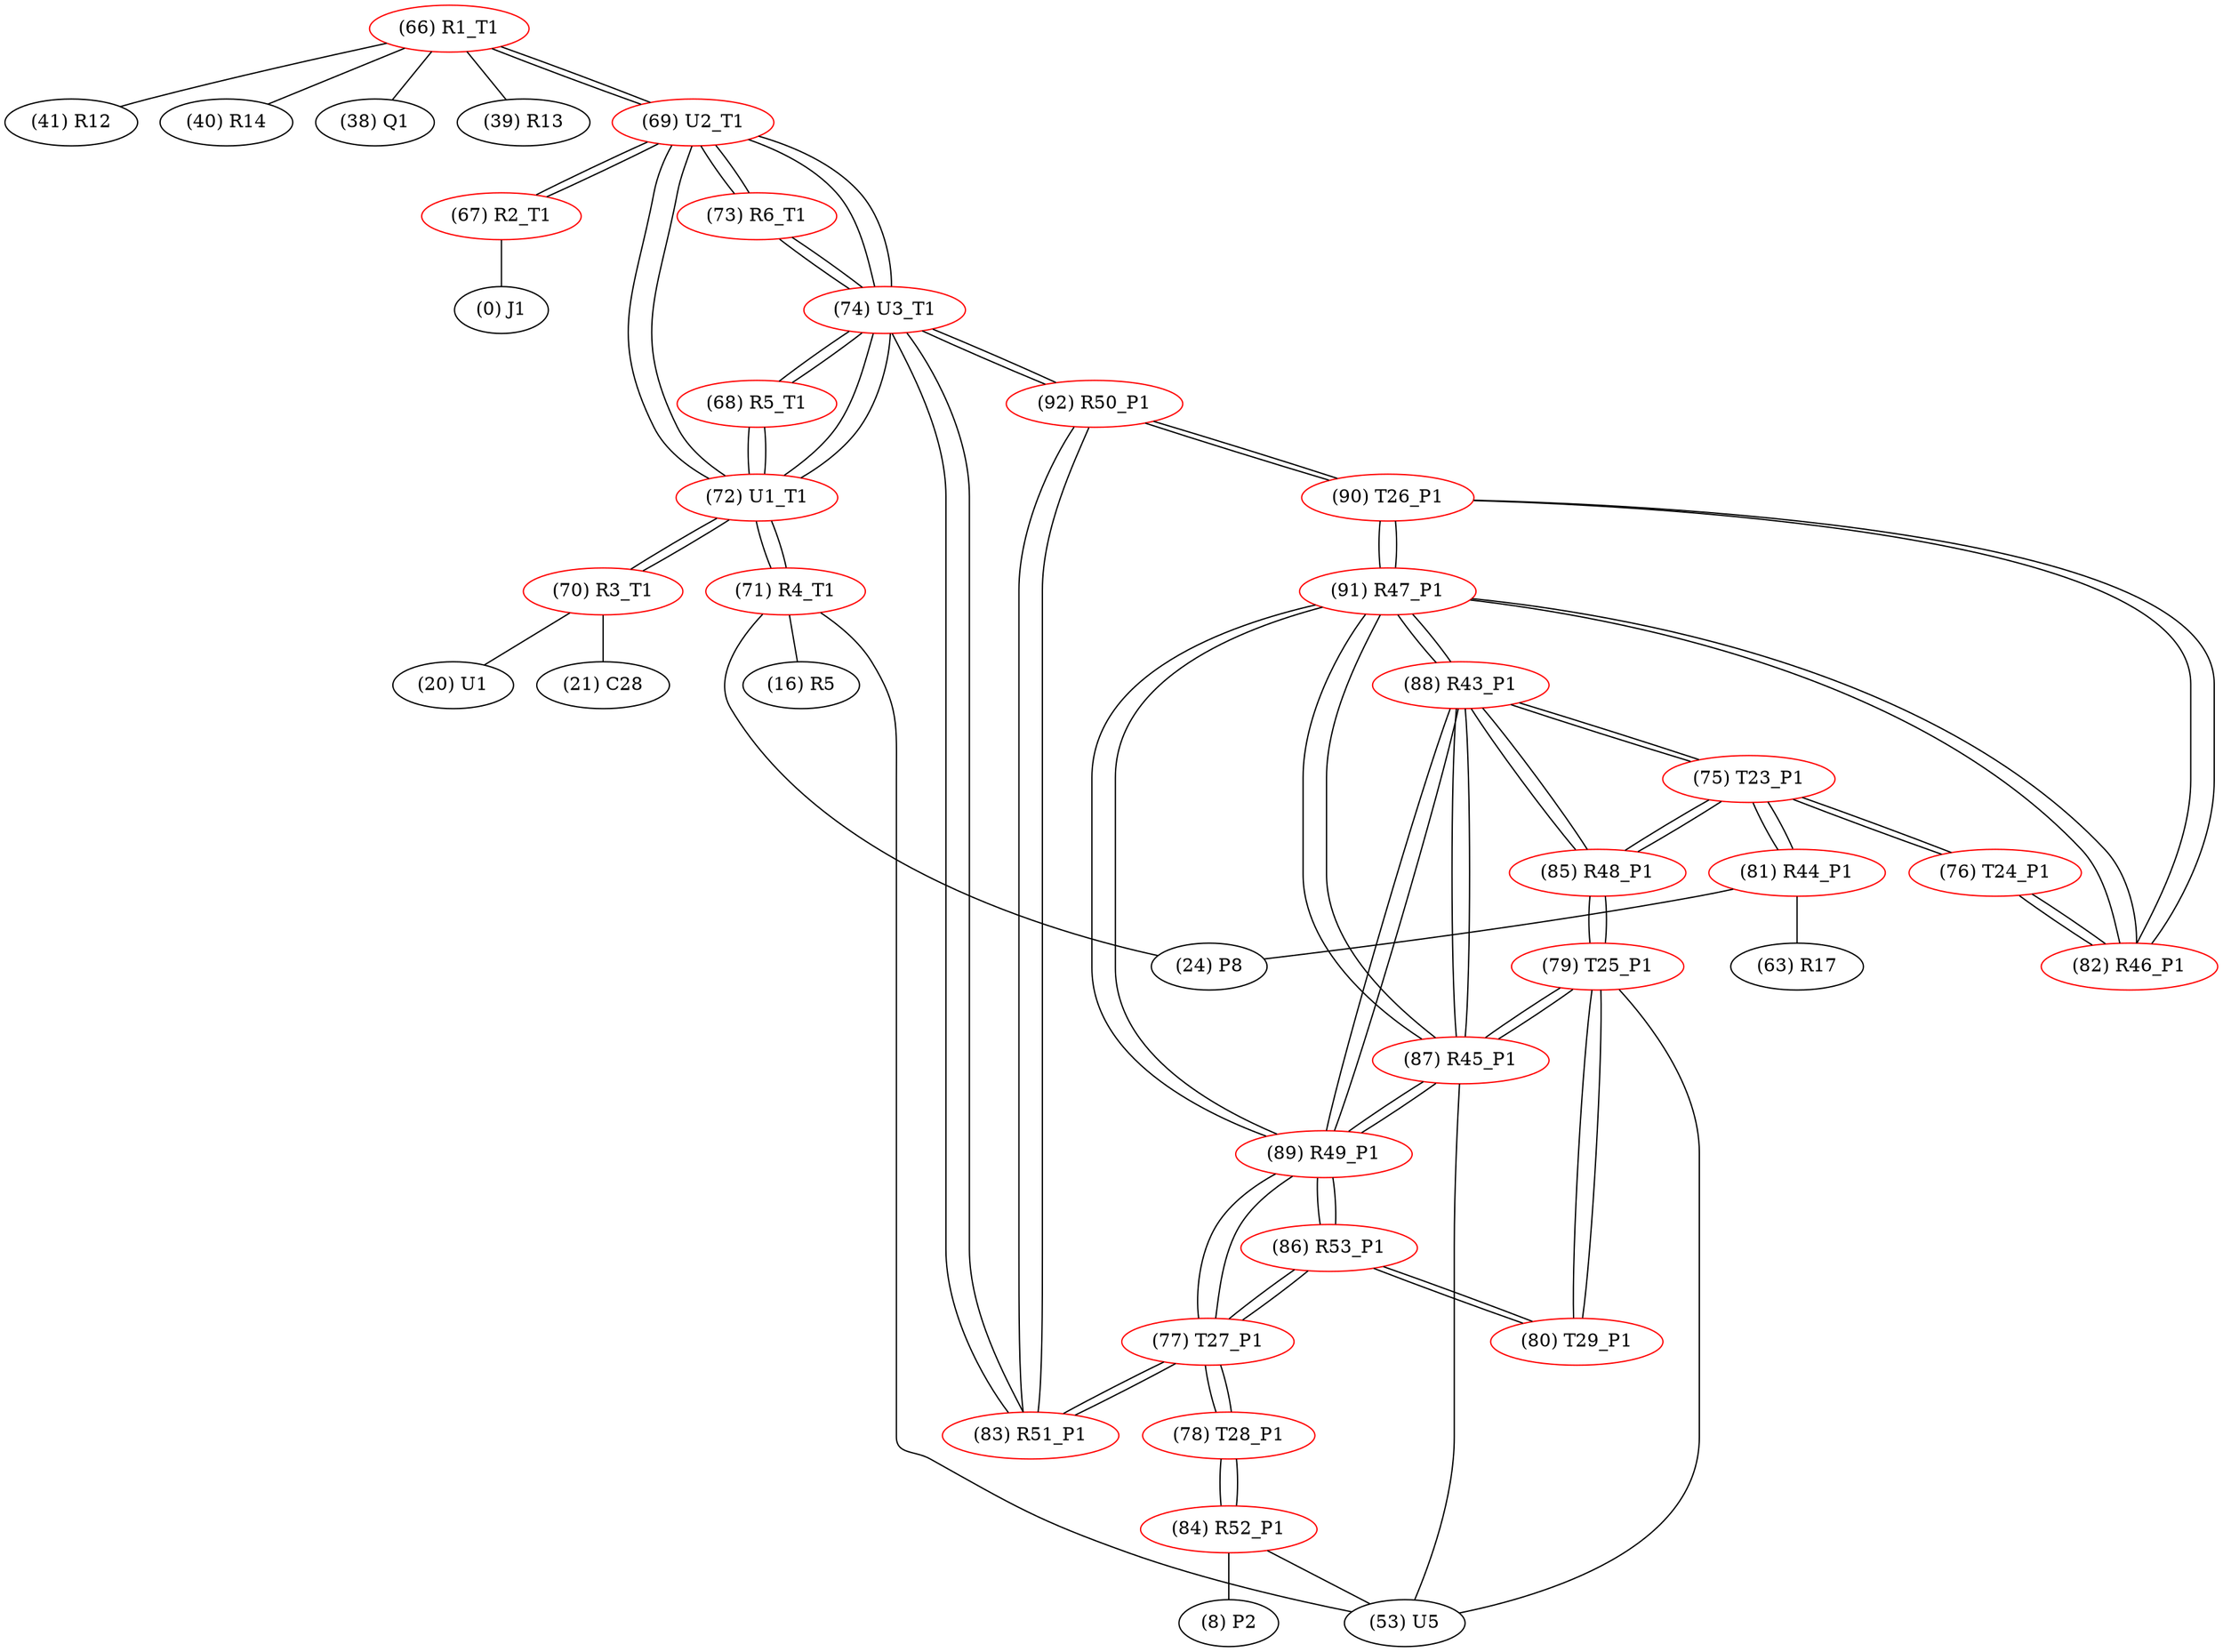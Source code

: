 graph {
	66 [label="(66) R1_T1" color=red]
	41 [label="(41) R12"]
	40 [label="(40) R14"]
	38 [label="(38) Q1"]
	39 [label="(39) R13"]
	69 [label="(69) U2_T1"]
	67 [label="(67) R2_T1" color=red]
	0 [label="(0) J1"]
	69 [label="(69) U2_T1"]
	68 [label="(68) R5_T1" color=red]
	74 [label="(74) U3_T1"]
	72 [label="(72) U1_T1"]
	69 [label="(69) U2_T1" color=red]
	74 [label="(74) U3_T1"]
	72 [label="(72) U1_T1"]
	67 [label="(67) R2_T1"]
	66 [label="(66) R1_T1"]
	73 [label="(73) R6_T1"]
	70 [label="(70) R3_T1" color=red]
	20 [label="(20) U1"]
	21 [label="(21) C28"]
	72 [label="(72) U1_T1"]
	71 [label="(71) R4_T1" color=red]
	16 [label="(16) R5"]
	24 [label="(24) P8"]
	53 [label="(53) U5"]
	72 [label="(72) U1_T1"]
	72 [label="(72) U1_T1" color=red]
	71 [label="(71) R4_T1"]
	69 [label="(69) U2_T1"]
	74 [label="(74) U3_T1"]
	68 [label="(68) R5_T1"]
	70 [label="(70) R3_T1"]
	73 [label="(73) R6_T1" color=red]
	74 [label="(74) U3_T1"]
	69 [label="(69) U2_T1"]
	74 [label="(74) U3_T1" color=red]
	73 [label="(73) R6_T1"]
	68 [label="(68) R5_T1"]
	69 [label="(69) U2_T1"]
	72 [label="(72) U1_T1"]
	83 [label="(83) R51_P1"]
	92 [label="(92) R50_P1"]
	75 [label="(75) T23_P1" color=red]
	85 [label="(85) R48_P1"]
	88 [label="(88) R43_P1"]
	76 [label="(76) T24_P1"]
	81 [label="(81) R44_P1"]
	76 [label="(76) T24_P1" color=red]
	82 [label="(82) R46_P1"]
	75 [label="(75) T23_P1"]
	77 [label="(77) T27_P1" color=red]
	83 [label="(83) R51_P1"]
	78 [label="(78) T28_P1"]
	86 [label="(86) R53_P1"]
	89 [label="(89) R49_P1"]
	78 [label="(78) T28_P1" color=red]
	84 [label="(84) R52_P1"]
	77 [label="(77) T27_P1"]
	79 [label="(79) T25_P1" color=red]
	80 [label="(80) T29_P1"]
	85 [label="(85) R48_P1"]
	87 [label="(87) R45_P1"]
	53 [label="(53) U5"]
	80 [label="(80) T29_P1" color=red]
	79 [label="(79) T25_P1"]
	86 [label="(86) R53_P1"]
	81 [label="(81) R44_P1" color=red]
	24 [label="(24) P8"]
	63 [label="(63) R17"]
	75 [label="(75) T23_P1"]
	82 [label="(82) R46_P1" color=red]
	90 [label="(90) T26_P1"]
	91 [label="(91) R47_P1"]
	76 [label="(76) T24_P1"]
	83 [label="(83) R51_P1" color=red]
	77 [label="(77) T27_P1"]
	92 [label="(92) R50_P1"]
	74 [label="(74) U3_T1"]
	84 [label="(84) R52_P1" color=red]
	8 [label="(8) P2"]
	53 [label="(53) U5"]
	78 [label="(78) T28_P1"]
	85 [label="(85) R48_P1" color=red]
	79 [label="(79) T25_P1"]
	75 [label="(75) T23_P1"]
	88 [label="(88) R43_P1"]
	86 [label="(86) R53_P1" color=red]
	80 [label="(80) T29_P1"]
	77 [label="(77) T27_P1"]
	89 [label="(89) R49_P1"]
	87 [label="(87) R45_P1" color=red]
	91 [label="(91) R47_P1"]
	88 [label="(88) R43_P1"]
	89 [label="(89) R49_P1"]
	79 [label="(79) T25_P1"]
	53 [label="(53) U5"]
	88 [label="(88) R43_P1" color=red]
	85 [label="(85) R48_P1"]
	75 [label="(75) T23_P1"]
	91 [label="(91) R47_P1"]
	87 [label="(87) R45_P1"]
	89 [label="(89) R49_P1"]
	89 [label="(89) R49_P1" color=red]
	91 [label="(91) R47_P1"]
	87 [label="(87) R45_P1"]
	88 [label="(88) R43_P1"]
	77 [label="(77) T27_P1"]
	86 [label="(86) R53_P1"]
	90 [label="(90) T26_P1" color=red]
	92 [label="(92) R50_P1"]
	82 [label="(82) R46_P1"]
	91 [label="(91) R47_P1"]
	91 [label="(91) R47_P1" color=red]
	87 [label="(87) R45_P1"]
	88 [label="(88) R43_P1"]
	89 [label="(89) R49_P1"]
	90 [label="(90) T26_P1"]
	82 [label="(82) R46_P1"]
	92 [label="(92) R50_P1" color=red]
	90 [label="(90) T26_P1"]
	83 [label="(83) R51_P1"]
	74 [label="(74) U3_T1"]
	66 -- 41
	66 -- 40
	66 -- 38
	66 -- 39
	66 -- 69
	67 -- 0
	67 -- 69
	68 -- 74
	68 -- 72
	69 -- 74
	69 -- 72
	69 -- 67
	69 -- 66
	69 -- 73
	70 -- 20
	70 -- 21
	70 -- 72
	71 -- 16
	71 -- 24
	71 -- 53
	71 -- 72
	72 -- 71
	72 -- 69
	72 -- 74
	72 -- 68
	72 -- 70
	73 -- 74
	73 -- 69
	74 -- 73
	74 -- 68
	74 -- 69
	74 -- 72
	74 -- 83
	74 -- 92
	75 -- 85
	75 -- 88
	75 -- 76
	75 -- 81
	76 -- 82
	76 -- 75
	77 -- 83
	77 -- 78
	77 -- 86
	77 -- 89
	78 -- 84
	78 -- 77
	79 -- 80
	79 -- 85
	79 -- 87
	79 -- 53
	80 -- 79
	80 -- 86
	81 -- 24
	81 -- 63
	81 -- 75
	82 -- 90
	82 -- 91
	82 -- 76
	83 -- 77
	83 -- 92
	83 -- 74
	84 -- 8
	84 -- 53
	84 -- 78
	85 -- 79
	85 -- 75
	85 -- 88
	86 -- 80
	86 -- 77
	86 -- 89
	87 -- 91
	87 -- 88
	87 -- 89
	87 -- 79
	87 -- 53
	88 -- 85
	88 -- 75
	88 -- 91
	88 -- 87
	88 -- 89
	89 -- 91
	89 -- 87
	89 -- 88
	89 -- 77
	89 -- 86
	90 -- 92
	90 -- 82
	90 -- 91
	91 -- 87
	91 -- 88
	91 -- 89
	91 -- 90
	91 -- 82
	92 -- 90
	92 -- 83
	92 -- 74
}